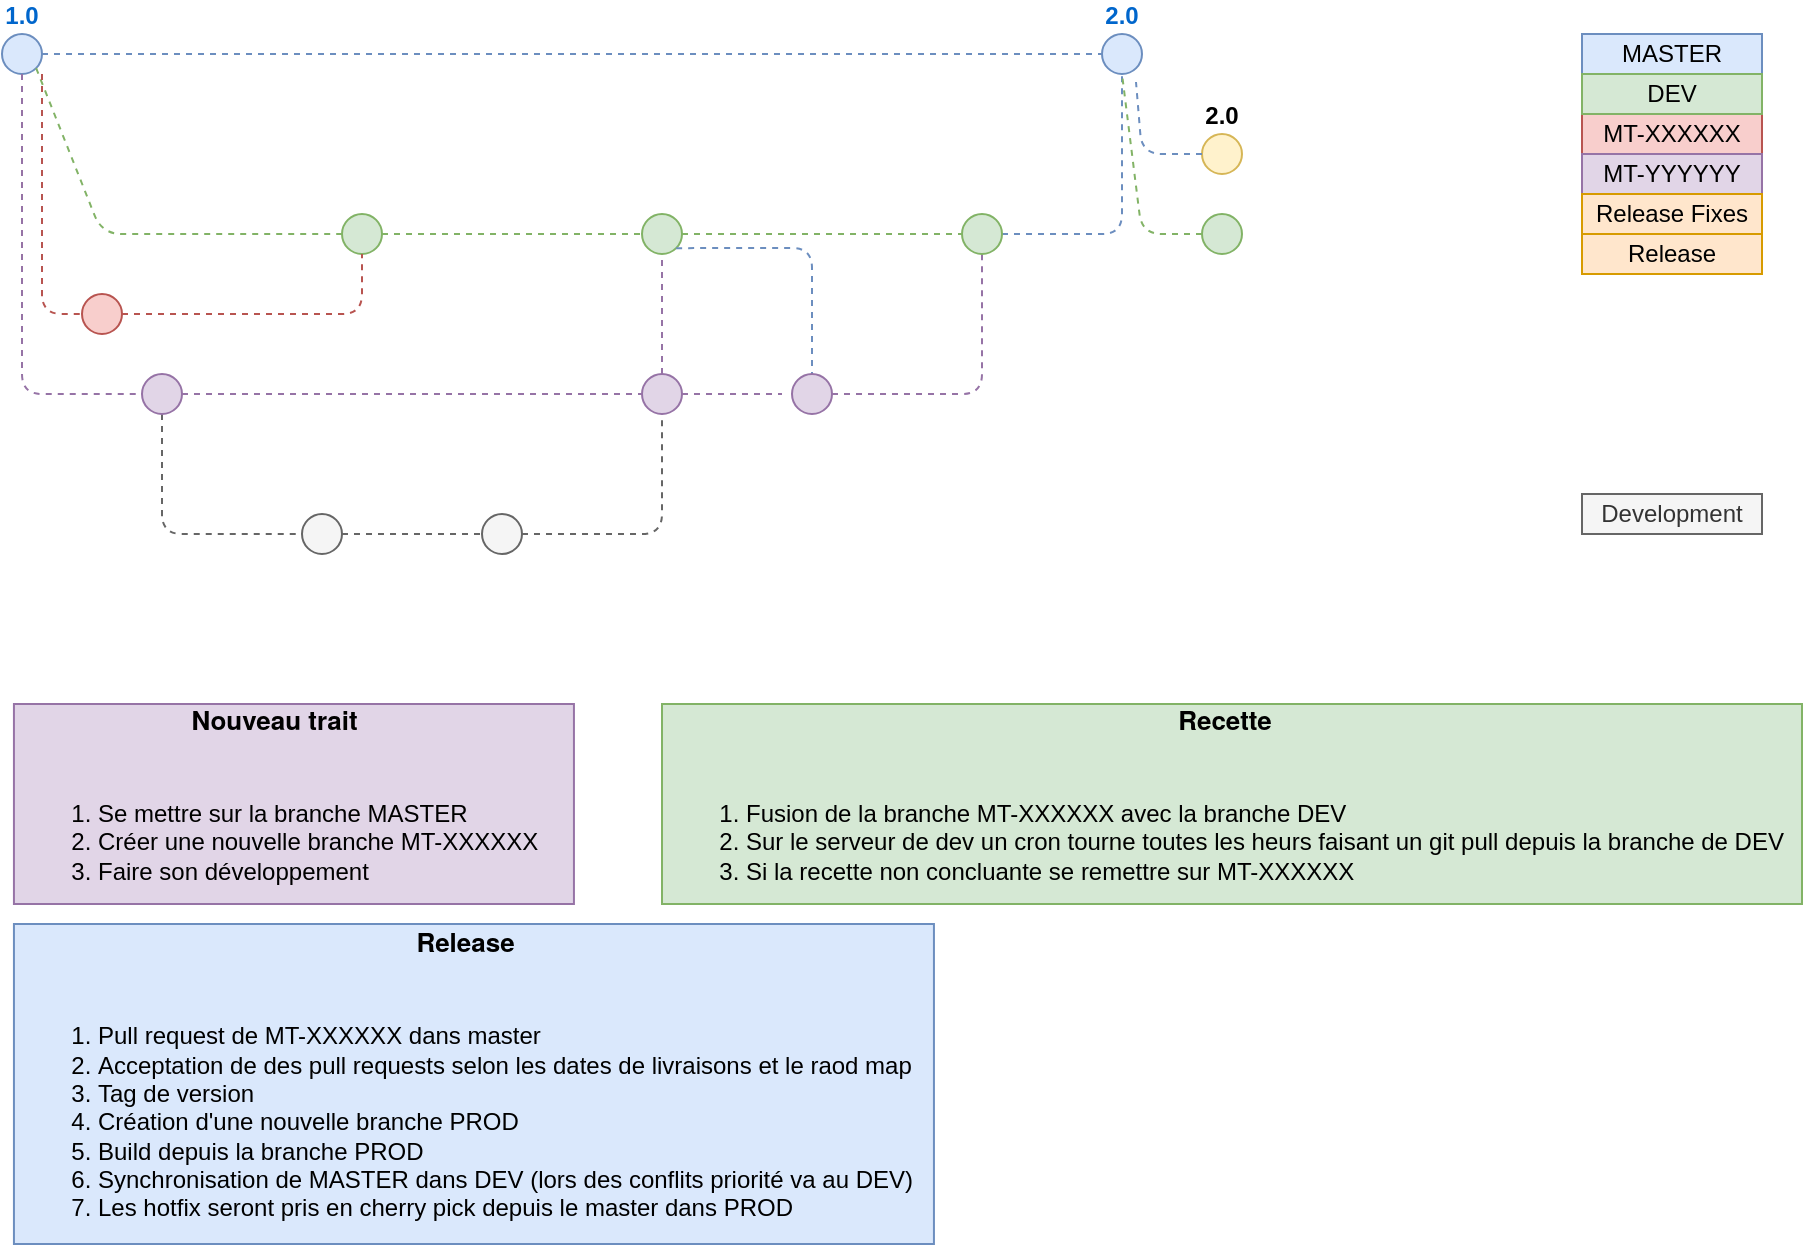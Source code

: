<mxfile version="15.7.3" type="github">
  <diagram id="yPxyJZ8AM_hMuL3Unpa9" name="gitflow">
    <mxGraphModel dx="1767" dy="1147" grid="1" gridSize="10" guides="1" tooltips="1" connect="1" arrows="1" fold="1" page="1" pageScale="1" pageWidth="850" pageHeight="1100" math="0" shadow="0">
      <root>
        <mxCell id="0" />
        <mxCell id="1" parent="0" />
        <mxCell id="4" value="1.0" style="ellipse;whiteSpace=wrap;html=1;aspect=fixed;fillColor=#dae8fc;strokeColor=#6c8ebf;fontStyle=1;labelPosition=center;verticalLabelPosition=top;align=center;verticalAlign=bottom;fontColor=#0066CC;" parent="1" vertex="1">
          <mxGeometry x="30" y="60" width="20" height="20" as="geometry" />
        </mxCell>
        <mxCell id="7" value="&lt;span style=&quot;text-align: left&quot;&gt;MASTER&lt;/span&gt;" style="text;html=1;strokeColor=#6c8ebf;fillColor=#dae8fc;align=center;verticalAlign=middle;whiteSpace=wrap;rounded=0;" parent="1" vertex="1">
          <mxGeometry x="820" y="60" width="90" height="20" as="geometry" />
        </mxCell>
        <mxCell id="20" value="MT-XXXXXX" style="text;html=1;strokeColor=#b85450;fillColor=#f8cecc;align=center;verticalAlign=middle;whiteSpace=wrap;rounded=0;" parent="1" vertex="1">
          <mxGeometry x="820" y="100" width="90" height="20" as="geometry" />
        </mxCell>
        <mxCell id="24" value="DEV" style="text;html=1;strokeColor=#82b366;fillColor=#d5e8d4;align=center;verticalAlign=middle;whiteSpace=wrap;rounded=0;" parent="1" vertex="1">
          <mxGeometry x="820" y="80" width="90" height="20" as="geometry" />
        </mxCell>
        <mxCell id="6" value="2.0" style="ellipse;whiteSpace=wrap;html=1;aspect=fixed;fillColor=#dae8fc;strokeColor=#6c8ebf;fontStyle=1;labelPosition=center;verticalLabelPosition=top;align=center;verticalAlign=bottom;fontColor=#0066CC;" parent="1" vertex="1">
          <mxGeometry x="580" y="60" width="20" height="20" as="geometry" />
        </mxCell>
        <mxCell id="35" value="" style="endArrow=none;dashed=1;html=1;fillColor=#dae8fc;strokeColor=#6c8ebf;" parent="1" source="4" target="6" edge="1">
          <mxGeometry width="50" height="50" relative="1" as="geometry">
            <mxPoint x="50.0" y="70" as="sourcePoint" />
            <mxPoint x="690" y="70" as="targetPoint" />
            <Array as="points" />
          </mxGeometry>
        </mxCell>
        <mxCell id="162" style="edgeStyle=orthogonalEdgeStyle;rounded=1;orthogonalLoop=1;jettySize=auto;html=1;dashed=1;endArrow=none;endFill=0;fontSize=12;fontColor=#FFB570;entryX=0;entryY=0.5;entryDx=0;entryDy=0;fillColor=#ffe6cc;strokeColor=#d79b00;" parent="1" target="159" edge="1">
          <mxGeometry relative="1" as="geometry">
            <Array as="points">
              <mxPoint x="530" y="150" />
            </Array>
            <mxPoint x="530" y="140" as="sourcePoint" />
          </mxGeometry>
        </mxCell>
        <mxCell id="42" value="Release" style="text;html=1;strokeColor=#d79b00;fillColor=#ffe6cc;align=center;verticalAlign=middle;whiteSpace=wrap;rounded=0;fontSize=12;" parent="1" vertex="1">
          <mxGeometry x="820" y="160" width="90" height="20" as="geometry" />
        </mxCell>
        <mxCell id="152" style="edgeStyle=orthogonalEdgeStyle;rounded=1;orthogonalLoop=1;jettySize=auto;html=1;dashed=1;endArrow=none;endFill=0;fontSize=12;fontColor=#FFB570;fillColor=#f5f5f5;strokeColor=#666666;" parent="1" source="63" edge="1">
          <mxGeometry relative="1" as="geometry">
            <Array as="points">
              <mxPoint x="110" y="310" />
            </Array>
            <mxPoint x="179.97" y="310" as="targetPoint" />
          </mxGeometry>
        </mxCell>
        <mxCell id="63" value="" style="ellipse;whiteSpace=wrap;html=1;aspect=fixed;fontSize=10;fillColor=#e1d5e7;strokeColor=#9673a6;" parent="1" vertex="1">
          <mxGeometry x="100" y="230" width="20" height="20" as="geometry" />
        </mxCell>
        <mxCell id="86" value="MT-YYYYYY" style="text;html=1;strokeColor=#9673a6;fillColor=#e1d5e7;align=center;verticalAlign=middle;whiteSpace=wrap;rounded=0;" parent="1" vertex="1">
          <mxGeometry x="820" y="120" width="90" height="20" as="geometry" />
        </mxCell>
        <mxCell id="102" value="Development" style="text;html=1;strokeColor=#666666;fillColor=#f5f5f5;align=center;verticalAlign=middle;whiteSpace=wrap;rounded=0;fontColor=#333333;" parent="1" vertex="1">
          <mxGeometry x="820" y="290" width="90" height="20" as="geometry" />
        </mxCell>
        <mxCell id="125" value="Release Fixes" style="text;html=1;strokeColor=#d79b00;fillColor=#ffe6cc;align=center;verticalAlign=middle;whiteSpace=wrap;rounded=0;fontSize=12;" parent="1" vertex="1">
          <mxGeometry x="820" y="140" width="90" height="20" as="geometry" />
        </mxCell>
        <mxCell id="163" style="edgeStyle=orthogonalEdgeStyle;rounded=1;orthogonalLoop=1;jettySize=auto;html=1;entryX=0;entryY=0.5;entryDx=0;entryDy=0;dashed=1;endArrow=none;endFill=0;fontSize=12;fontColor=#FFB570;fillColor=#ffe6cc;strokeColor=#d79b00;" parent="1" target="160" edge="1">
          <mxGeometry relative="1" as="geometry">
            <mxPoint x="570" y="150" as="sourcePoint" />
          </mxGeometry>
        </mxCell>
        <mxCell id="hOWPovVuxTXlBRWDsGlC-177" value="&lt;p class=&quot;p1&quot; style=&quot;text-align: center ; margin: 0px ; font-stretch: normal ; font-size: 13px ; line-height: normal ; font-family: &amp;#34;helvetica neue&amp;#34;&quot;&gt;&lt;b&gt;Nouveau trait&lt;span class=&quot;Apple-converted-space&quot;&gt;&amp;nbsp;&lt;/span&gt;&lt;/b&gt;&lt;/p&gt;&lt;p class=&quot;p2&quot; style=&quot;margin: 0px ; font-stretch: normal ; font-size: 13px ; line-height: normal ; font-family: &amp;#34;helvetica neue&amp;#34; ; min-height: 15px&quot;&gt;&lt;br&gt;&lt;/p&gt;&lt;p class=&quot;p1&quot; style=&quot;margin: 0px ; font-stretch: normal ; font-size: 13px ; line-height: normal ; font-family: &amp;#34;helvetica neue&amp;#34;&quot;&gt;&lt;/p&gt;&lt;ol&gt;&lt;li&gt;Se mettre sur la branche MASTER&lt;/li&gt;&lt;li&gt;Créer une nouvelle branche MT-XXXXXX&lt;/li&gt;&lt;li&gt;Faire son développement&lt;/li&gt;&lt;/ol&gt;&lt;p&gt;&lt;/p&gt;" style="text;html=1;resizable=0;autosize=1;align=left;verticalAlign=middle;points=[];fillColor=#e1d5e7;strokeColor=#9673a6;rounded=0;" vertex="1" parent="1">
          <mxGeometry x="35.97" y="395" width="280" height="100" as="geometry" />
        </mxCell>
        <mxCell id="hOWPovVuxTXlBRWDsGlC-178" value="&lt;p class=&quot;p1&quot; style=&quot;text-align: center ; margin: 0px ; font-stretch: normal ; font-size: 13px ; line-height: normal ; font-family: &amp;#34;helvetica neue&amp;#34;&quot;&gt;&lt;b&gt;Recette&lt;/b&gt;&lt;/p&gt;&lt;p class=&quot;p1&quot; style=&quot;margin: 0px ; font-stretch: normal ; font-size: 13px ; line-height: normal ; font-family: &amp;#34;helvetica neue&amp;#34;&quot;&gt;&lt;span&gt;&lt;br&gt;&lt;/span&gt;&lt;/p&gt;&lt;p class=&quot;p1&quot; style=&quot;margin: 0px ; font-stretch: normal ; font-size: 13px ; line-height: normal ; font-family: &amp;#34;helvetica neue&amp;#34;&quot;&gt;&lt;/p&gt;&lt;ol&gt;&lt;li&gt;&lt;span&gt;Fusion de la branche MT-XXXXXX avec la branche DEV&lt;/span&gt;&lt;/li&gt;&lt;li&gt;&lt;span&gt;Sur le serveur de dev un cron tourne toutes les heurs faisant un git pull depuis la branche de DEV&lt;/span&gt;&lt;/li&gt;&lt;li&gt;&lt;span&gt;Si la recette non concluante se remettre sur MT-XXXXXX&lt;/span&gt;&lt;/li&gt;&lt;/ol&gt;&lt;p&gt;&lt;/p&gt;" style="text;html=1;resizable=0;autosize=1;align=left;verticalAlign=middle;points=[];fillColor=#d5e8d4;strokeColor=#82b366;rounded=0;" vertex="1" parent="1">
          <mxGeometry x="360" y="395" width="570" height="100" as="geometry" />
        </mxCell>
        <mxCell id="hOWPovVuxTXlBRWDsGlC-180" style="edgeStyle=orthogonalEdgeStyle;rounded=1;orthogonalLoop=1;jettySize=auto;html=1;dashed=1;endArrow=none;endFill=0;fontSize=12;fontColor=#FFB570;fillColor=#e1d5e7;strokeColor=#9673a6;entryX=0;entryY=0.5;entryDx=0;entryDy=0;exitX=0.5;exitY=1;exitDx=0;exitDy=0;" edge="1" parent="1" source="4" target="63">
          <mxGeometry relative="1" as="geometry">
            <mxPoint x="20" y="150" as="sourcePoint" />
            <mxPoint x="60" y="230" as="targetPoint" />
          </mxGeometry>
        </mxCell>
        <mxCell id="hOWPovVuxTXlBRWDsGlC-187" value="&lt;p class=&quot;p1&quot; style=&quot;text-align: center ; margin: 0px ; font-stretch: normal ; font-size: 13px ; line-height: normal ; font-family: &amp;#34;helvetica neue&amp;#34;&quot;&gt;&lt;b&gt;Release&lt;/b&gt;&lt;/p&gt;&lt;p class=&quot;p1&quot; style=&quot;margin: 0px ; font-stretch: normal ; font-size: 13px ; line-height: normal ; font-family: &amp;#34;helvetica neue&amp;#34;&quot;&gt;&lt;span&gt;&lt;br&gt;&lt;/span&gt;&lt;/p&gt;&lt;p class=&quot;p1&quot; style=&quot;margin: 0px ; font-stretch: normal ; font-size: 13px ; line-height: normal ; font-family: &amp;#34;helvetica neue&amp;#34;&quot;&gt;&lt;/p&gt;&lt;ol&gt;&lt;li&gt;&lt;span&gt;Pull request de MT-XXXXXX dans master&lt;/span&gt;&lt;/li&gt;&lt;li&gt;&lt;span&gt;Acceptation de des pull requests selon les dates de livraisons et le raod map&lt;/span&gt;&lt;/li&gt;&lt;li&gt;Tag de version&lt;/li&gt;&lt;li&gt;Création d&#39;une nouvelle branche PROD&lt;/li&gt;&lt;li&gt;Build depuis la branche PROD&lt;/li&gt;&lt;li&gt;Synchronisation de MASTER dans DEV (lors des conflits priorité va au DEV)&lt;/li&gt;&lt;li&gt;Les hotfix seront pris en cherry pick depuis le master dans PROD&lt;/li&gt;&lt;/ol&gt;&lt;p&gt;&lt;/p&gt;" style="text;html=1;resizable=0;autosize=1;align=left;verticalAlign=middle;points=[];fillColor=#dae8fc;strokeColor=#6c8ebf;rounded=0;" vertex="1" parent="1">
          <mxGeometry x="35.97" y="505" width="460" height="160" as="geometry" />
        </mxCell>
        <mxCell id="hOWPovVuxTXlBRWDsGlC-196" value="" style="ellipse;whiteSpace=wrap;html=1;aspect=fixed;fontSize=10;fillColor=#f5f5f5;strokeColor=#666666;fontColor=#333333;" vertex="1" parent="1">
          <mxGeometry x="180" y="300" width="20" height="20" as="geometry" />
        </mxCell>
        <mxCell id="hOWPovVuxTXlBRWDsGlC-200" value="" style="ellipse;whiteSpace=wrap;html=1;aspect=fixed;fontSize=10;fillColor=#f5f5f5;strokeColor=#666666;fontColor=#333333;" vertex="1" parent="1">
          <mxGeometry x="270" y="300" width="20" height="20" as="geometry" />
        </mxCell>
        <mxCell id="hOWPovVuxTXlBRWDsGlC-202" value="" style="endArrow=none;dashed=1;html=1;fillColor=#f5f5f5;strokeColor=#666666;exitX=1;exitY=0.5;exitDx=0;exitDy=0;entryX=0;entryY=0.5;entryDx=0;entryDy=0;" edge="1" parent="1" source="hOWPovVuxTXlBRWDsGlC-196" target="hOWPovVuxTXlBRWDsGlC-200">
          <mxGeometry width="50" height="50" relative="1" as="geometry">
            <mxPoint x="60" y="80" as="sourcePoint" />
            <mxPoint x="399.97" y="80" as="targetPoint" />
            <Array as="points" />
          </mxGeometry>
        </mxCell>
        <mxCell id="hOWPovVuxTXlBRWDsGlC-203" value="" style="endArrow=none;dashed=1;html=1;fillColor=#f5f5f5;strokeColor=#666666;exitX=1;exitY=0.5;exitDx=0;exitDy=0;entryX=0.5;entryY=1;entryDx=0;entryDy=0;" edge="1" parent="1" source="hOWPovVuxTXlBRWDsGlC-200" target="hOWPovVuxTXlBRWDsGlC-204">
          <mxGeometry width="50" height="50" relative="1" as="geometry">
            <mxPoint x="500" y="340" as="sourcePoint" />
            <mxPoint x="839.97" y="340" as="targetPoint" />
            <Array as="points">
              <mxPoint x="360" y="310" />
            </Array>
          </mxGeometry>
        </mxCell>
        <mxCell id="hOWPovVuxTXlBRWDsGlC-204" value="" style="ellipse;whiteSpace=wrap;html=1;aspect=fixed;fontSize=10;fillColor=#e1d5e7;strokeColor=#9673a6;" vertex="1" parent="1">
          <mxGeometry x="350" y="230" width="20" height="20" as="geometry" />
        </mxCell>
        <mxCell id="hOWPovVuxTXlBRWDsGlC-205" value="" style="ellipse;whiteSpace=wrap;html=1;aspect=fixed;fontSize=10;fillColor=#d5e8d4;strokeColor=#82b366;" vertex="1" parent="1">
          <mxGeometry x="350" y="150" width="20" height="20" as="geometry" />
        </mxCell>
        <mxCell id="hOWPovVuxTXlBRWDsGlC-206" value="" style="endArrow=none;dashed=1;html=1;fillColor=#d5e8d4;strokeColor=#82b366;exitX=1;exitY=1;exitDx=0;exitDy=0;" edge="1" parent="1" source="4">
          <mxGeometry width="50" height="50" relative="1" as="geometry">
            <mxPoint x="60" y="80" as="sourcePoint" />
            <mxPoint x="200" y="160" as="targetPoint" />
            <Array as="points">
              <mxPoint x="80" y="160" />
            </Array>
          </mxGeometry>
        </mxCell>
        <mxCell id="hOWPovVuxTXlBRWDsGlC-207" value="" style="endArrow=none;dashed=1;html=1;fillColor=#e1d5e7;strokeColor=#9673a6;exitX=0.5;exitY=0;exitDx=0;exitDy=0;entryX=0.5;entryY=1;entryDx=0;entryDy=0;" edge="1" parent="1" source="hOWPovVuxTXlBRWDsGlC-204" target="hOWPovVuxTXlBRWDsGlC-205">
          <mxGeometry width="50" height="50" relative="1" as="geometry">
            <mxPoint x="70" y="90" as="sourcePoint" />
            <mxPoint x="409.97" y="90" as="targetPoint" />
            <Array as="points" />
          </mxGeometry>
        </mxCell>
        <mxCell id="hOWPovVuxTXlBRWDsGlC-208" value="" style="endArrow=none;dashed=1;html=1;fillColor=#e1d5e7;strokeColor=#9673a6;exitX=1;exitY=0.5;exitDx=0;exitDy=0;entryX=0;entryY=0.5;entryDx=0;entryDy=0;" edge="1" parent="1" source="63" target="hOWPovVuxTXlBRWDsGlC-204">
          <mxGeometry width="50" height="50" relative="1" as="geometry">
            <mxPoint x="80" y="100" as="sourcePoint" />
            <mxPoint x="419.97" y="100" as="targetPoint" />
            <Array as="points" />
          </mxGeometry>
        </mxCell>
        <mxCell id="hOWPovVuxTXlBRWDsGlC-209" value="" style="endArrow=none;dashed=1;html=1;fillColor=#dae8fc;strokeColor=#6c8ebf;entryX=0.5;entryY=1;entryDx=0;entryDy=0;exitX=1;exitY=0.5;exitDx=0;exitDy=0;" edge="1" parent="1" source="hOWPovVuxTXlBRWDsGlC-215" target="6">
          <mxGeometry width="50" height="50" relative="1" as="geometry">
            <mxPoint x="100" y="119" as="sourcePoint" />
            <mxPoint x="439.97" y="119" as="targetPoint" />
            <Array as="points">
              <mxPoint x="590" y="160" />
            </Array>
          </mxGeometry>
        </mxCell>
        <mxCell id="hOWPovVuxTXlBRWDsGlC-210" value="" style="endArrow=none;dashed=1;html=1;fillColor=#d5e8d4;strokeColor=#82b366;entryX=0;entryY=0.5;entryDx=0;entryDy=0;exitX=1;exitY=0.5;exitDx=0;exitDy=0;" edge="1" parent="1" source="hOWPovVuxTXlBRWDsGlC-205" target="hOWPovVuxTXlBRWDsGlC-215">
          <mxGeometry width="50" height="50" relative="1" as="geometry">
            <mxPoint x="35.97" y="120" as="sourcePoint" />
            <mxPoint x="375.94" y="120" as="targetPoint" />
            <Array as="points" />
          </mxGeometry>
        </mxCell>
        <mxCell id="hOWPovVuxTXlBRWDsGlC-211" value="" style="endArrow=none;dashed=1;html=1;fillColor=#dae8fc;strokeColor=#6c8ebf;entryX=0.5;entryY=0.146;entryDx=0;entryDy=0;exitX=1;exitY=1;exitDx=0;exitDy=0;entryPerimeter=0;" edge="1" parent="1" source="hOWPovVuxTXlBRWDsGlC-205" target="hOWPovVuxTXlBRWDsGlC-212">
          <mxGeometry width="50" height="50" relative="1" as="geometry">
            <mxPoint x="110" y="130" as="sourcePoint" />
            <mxPoint x="449.97" y="130" as="targetPoint" />
            <Array as="points">
              <mxPoint x="435" y="167" />
            </Array>
          </mxGeometry>
        </mxCell>
        <mxCell id="hOWPovVuxTXlBRWDsGlC-212" value="" style="ellipse;whiteSpace=wrap;html=1;aspect=fixed;fontSize=10;fillColor=#e1d5e7;strokeColor=#9673a6;" vertex="1" parent="1">
          <mxGeometry x="425" y="230" width="20" height="20" as="geometry" />
        </mxCell>
        <mxCell id="hOWPovVuxTXlBRWDsGlC-213" value="" style="endArrow=none;dashed=1;html=1;fillColor=#e1d5e7;strokeColor=#9673a6;" edge="1" parent="1">
          <mxGeometry width="50" height="50" relative="1" as="geometry">
            <mxPoint x="370" y="240" as="sourcePoint" />
            <mxPoint x="420" y="240" as="targetPoint" />
            <Array as="points" />
          </mxGeometry>
        </mxCell>
        <mxCell id="hOWPovVuxTXlBRWDsGlC-214" value="" style="endArrow=none;dashed=1;html=1;fillColor=#e1d5e7;strokeColor=#9673a6;exitX=1;exitY=0.5;exitDx=0;exitDy=0;entryX=0.5;entryY=1;entryDx=0;entryDy=0;" edge="1" parent="1" source="hOWPovVuxTXlBRWDsGlC-212" target="hOWPovVuxTXlBRWDsGlC-215">
          <mxGeometry width="50" height="50" relative="1" as="geometry">
            <mxPoint x="140" y="260" as="sourcePoint" />
            <mxPoint x="370" y="260" as="targetPoint" />
            <Array as="points">
              <mxPoint x="520" y="240" />
            </Array>
          </mxGeometry>
        </mxCell>
        <mxCell id="hOWPovVuxTXlBRWDsGlC-215" value="" style="ellipse;whiteSpace=wrap;html=1;aspect=fixed;fontSize=10;fillColor=#d5e8d4;strokeColor=#82b366;" vertex="1" parent="1">
          <mxGeometry x="510" y="150" width="20" height="20" as="geometry" />
        </mxCell>
        <mxCell id="hOWPovVuxTXlBRWDsGlC-217" value="2.0" style="ellipse;whiteSpace=wrap;html=1;aspect=fixed;fillColor=#fff2cc;strokeColor=#d6b656;fontStyle=1;labelPosition=center;verticalLabelPosition=top;align=center;verticalAlign=bottom;" vertex="1" parent="1">
          <mxGeometry x="630" y="110" width="20" height="20" as="geometry" />
        </mxCell>
        <mxCell id="hOWPovVuxTXlBRWDsGlC-218" value="" style="endArrow=none;dashed=1;html=1;fillColor=#dae8fc;strokeColor=#6c8ebf;exitX=0;exitY=0.5;exitDx=0;exitDy=0;entryX=0.85;entryY=1.2;entryDx=0;entryDy=0;entryPerimeter=0;" edge="1" parent="1" source="hOWPovVuxTXlBRWDsGlC-217" target="6">
          <mxGeometry width="50" height="50" relative="1" as="geometry">
            <mxPoint x="60" y="80" as="sourcePoint" />
            <mxPoint x="590" y="80" as="targetPoint" />
            <Array as="points">
              <mxPoint x="600" y="120" />
            </Array>
          </mxGeometry>
        </mxCell>
        <mxCell id="hOWPovVuxTXlBRWDsGlC-219" value="" style="ellipse;whiteSpace=wrap;html=1;aspect=fixed;fontSize=10;fillColor=#d5e8d4;strokeColor=#82b366;" vertex="1" parent="1">
          <mxGeometry x="630" y="150" width="20" height="20" as="geometry" />
        </mxCell>
        <mxCell id="hOWPovVuxTXlBRWDsGlC-221" value="" style="endArrow=none;dashed=1;html=1;fillColor=#d5e8d4;strokeColor=#82b366;exitX=0;exitY=0.5;exitDx=0;exitDy=0;" edge="1" parent="1" source="hOWPovVuxTXlBRWDsGlC-219">
          <mxGeometry width="50" height="50" relative="1" as="geometry">
            <mxPoint x="60" y="80" as="sourcePoint" />
            <mxPoint x="590" y="80" as="targetPoint" />
            <Array as="points">
              <mxPoint x="600" y="160" />
            </Array>
          </mxGeometry>
        </mxCell>
        <mxCell id="hOWPovVuxTXlBRWDsGlC-223" value="" style="ellipse;whiteSpace=wrap;html=1;aspect=fixed;fontSize=10;fillColor=#f8cecc;strokeColor=#b85450;" vertex="1" parent="1">
          <mxGeometry x="70" y="190" width="20" height="20" as="geometry" />
        </mxCell>
        <mxCell id="hOWPovVuxTXlBRWDsGlC-224" value="" style="endArrow=none;dashed=1;html=1;fillColor=#f8cecc;strokeColor=#b85450;entryX=0;entryY=0.5;entryDx=0;entryDy=0;" edge="1" parent="1" target="hOWPovVuxTXlBRWDsGlC-223">
          <mxGeometry width="50" height="50" relative="1" as="geometry">
            <mxPoint x="50" y="80" as="sourcePoint" />
            <mxPoint x="590" y="80" as="targetPoint" />
            <Array as="points">
              <mxPoint x="50" y="200" />
            </Array>
          </mxGeometry>
        </mxCell>
        <mxCell id="hOWPovVuxTXlBRWDsGlC-225" value="" style="ellipse;whiteSpace=wrap;html=1;aspect=fixed;fontSize=10;fillColor=#d5e8d4;strokeColor=#82b366;" vertex="1" parent="1">
          <mxGeometry x="200" y="150" width="20" height="20" as="geometry" />
        </mxCell>
        <mxCell id="hOWPovVuxTXlBRWDsGlC-227" value="" style="endArrow=none;dashed=1;html=1;fillColor=#f8cecc;strokeColor=#b85450;exitX=1;exitY=0.5;exitDx=0;exitDy=0;" edge="1" parent="1" source="hOWPovVuxTXlBRWDsGlC-223">
          <mxGeometry width="50" height="50" relative="1" as="geometry">
            <mxPoint x="60" y="80" as="sourcePoint" />
            <mxPoint x="210" y="170" as="targetPoint" />
            <Array as="points">
              <mxPoint x="210" y="200" />
            </Array>
          </mxGeometry>
        </mxCell>
        <mxCell id="hOWPovVuxTXlBRWDsGlC-228" value="" style="endArrow=none;dashed=1;html=1;fillColor=#d5e8d4;strokeColor=#82b366;exitX=1;exitY=0.5;exitDx=0;exitDy=0;entryX=0;entryY=0.5;entryDx=0;entryDy=0;" edge="1" parent="1" source="hOWPovVuxTXlBRWDsGlC-225" target="hOWPovVuxTXlBRWDsGlC-205">
          <mxGeometry width="50" height="50" relative="1" as="geometry">
            <mxPoint x="70" y="90" as="sourcePoint" />
            <mxPoint x="600" y="90" as="targetPoint" />
            <Array as="points" />
          </mxGeometry>
        </mxCell>
      </root>
    </mxGraphModel>
  </diagram>
</mxfile>
